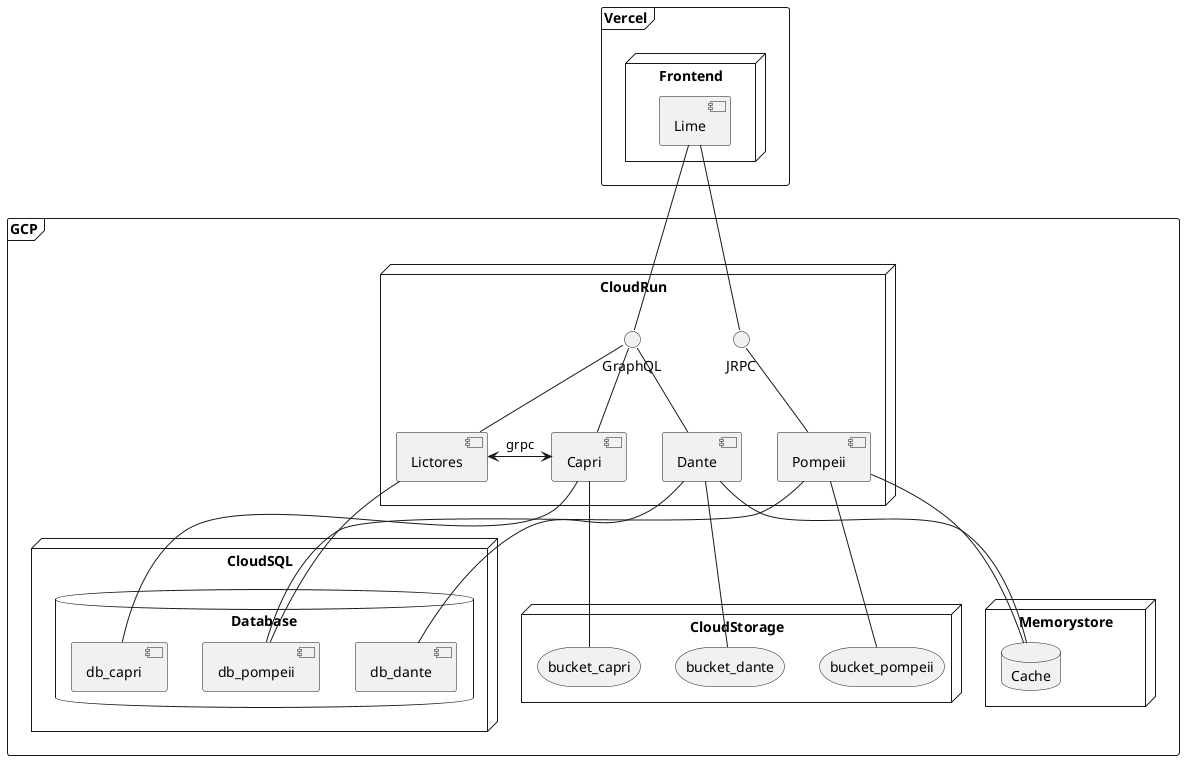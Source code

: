 @startuml Deployment

frame Vercel {
    node Frontend {
        component Lime
    }
}

frame GCP {
    node CloudSQL {
        database Database {
            component db_pompeii
            component db_capri
            component db_dante
        }
    }
    node Memorystore {
        database Cache
    }
    node CloudRun {
        component Lictores
        together {
            component Pompeii
            () JRPC
        }
        together {
            component Capri
            component Dante
            () GraphQL
        }
    }
    node CloudStorage {
        storage bucket_pompeii
        storage bucket_dante
        storage bucket_capri
    }
}

' Connectors
Pompeii -u- JRPC
Capri -u- GraphQL
Dante -u- GraphQL
Lictores -u- GraphQL

' DB
Dante -- db_dante
Pompeii -- db_pompeii
Lictores -- db_pompeii
Capri -- db_capri

' Storage
Dante -- bucket_dante
Capri -- bucket_capri
Pompeii -- bucket_pompeii

' Memorystore
Dante -- Cache
Pompeii -- Cache

' IPC
Lictores <-r-> Capri : grpc

Lime -- GraphQL
Lime -- JRPC


@enduml
